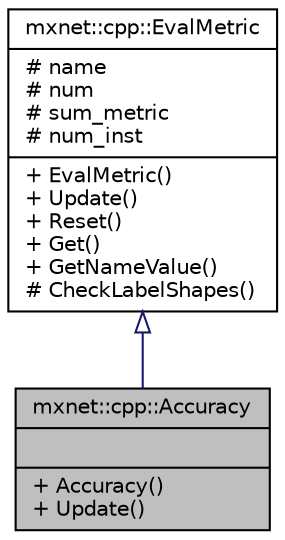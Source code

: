 digraph "mxnet::cpp::Accuracy"
{
 // LATEX_PDF_SIZE
  edge [fontname="Helvetica",fontsize="10",labelfontname="Helvetica",labelfontsize="10"];
  node [fontname="Helvetica",fontsize="10",shape=record];
  Node1 [label="{mxnet::cpp::Accuracy\n||+ Accuracy()\l+ Update()\l}",height=0.2,width=0.4,color="black", fillcolor="grey75", style="filled", fontcolor="black",tooltip=" "];
  Node2 -> Node1 [dir="back",color="midnightblue",fontsize="10",style="solid",arrowtail="onormal",fontname="Helvetica"];
  Node2 [label="{mxnet::cpp::EvalMetric\n|# name\l# num\l# sum_metric\l# num_inst\l|+ EvalMetric()\l+ Update()\l+ Reset()\l+ Get()\l+ GetNameValue()\l# CheckLabelShapes()\l}",height=0.2,width=0.4,color="black", fillcolor="white", style="filled",URL="$classmxnet_1_1cpp_1_1EvalMetric.html",tooltip=" "];
}
